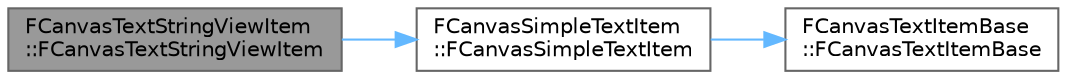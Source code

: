 digraph "FCanvasTextStringViewItem::FCanvasTextStringViewItem"
{
 // INTERACTIVE_SVG=YES
 // LATEX_PDF_SIZE
  bgcolor="transparent";
  edge [fontname=Helvetica,fontsize=10,labelfontname=Helvetica,labelfontsize=10];
  node [fontname=Helvetica,fontsize=10,shape=box,height=0.2,width=0.4];
  rankdir="LR";
  Node1 [id="Node000001",label="FCanvasTextStringViewItem\l::FCanvasTextStringViewItem",height=0.2,width=0.4,color="gray40", fillcolor="grey60", style="filled", fontcolor="black",tooltip="Constructor."];
  Node1 -> Node2 [id="edge1_Node000001_Node000002",color="steelblue1",style="solid",tooltip=" "];
  Node2 [id="Node000002",label="FCanvasSimpleTextItem\l::FCanvasSimpleTextItem",height=0.2,width=0.4,color="grey40", fillcolor="white", style="filled",URL="$d8/de2/classFCanvasSimpleTextItem.html#a44f9e0902f18e532ba34b56166ec3177",tooltip="Constructor."];
  Node2 -> Node3 [id="edge2_Node000002_Node000003",color="steelblue1",style="solid",tooltip=" "];
  Node3 [id="Node000003",label="FCanvasTextItemBase\l::FCanvasTextItemBase",height=0.2,width=0.4,color="grey40", fillcolor="white", style="filled",URL="$d5/d11/classFCanvasTextItemBase.html#a7526d1cd8b380161e2082851efb55e56",tooltip=" "];
}

